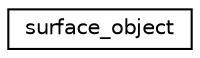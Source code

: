 digraph "Graphical Class Hierarchy"
{
  edge [fontname="Helvetica",fontsize="10",labelfontname="Helvetica",labelfontsize="10"];
  node [fontname="Helvetica",fontsize="10",shape=record];
  rankdir="LR";
  Node0 [label="surface_object",height=0.2,width=0.4,color="black", fillcolor="white", style="filled",URL="$df/df8/classsurface__object.html"];
}
